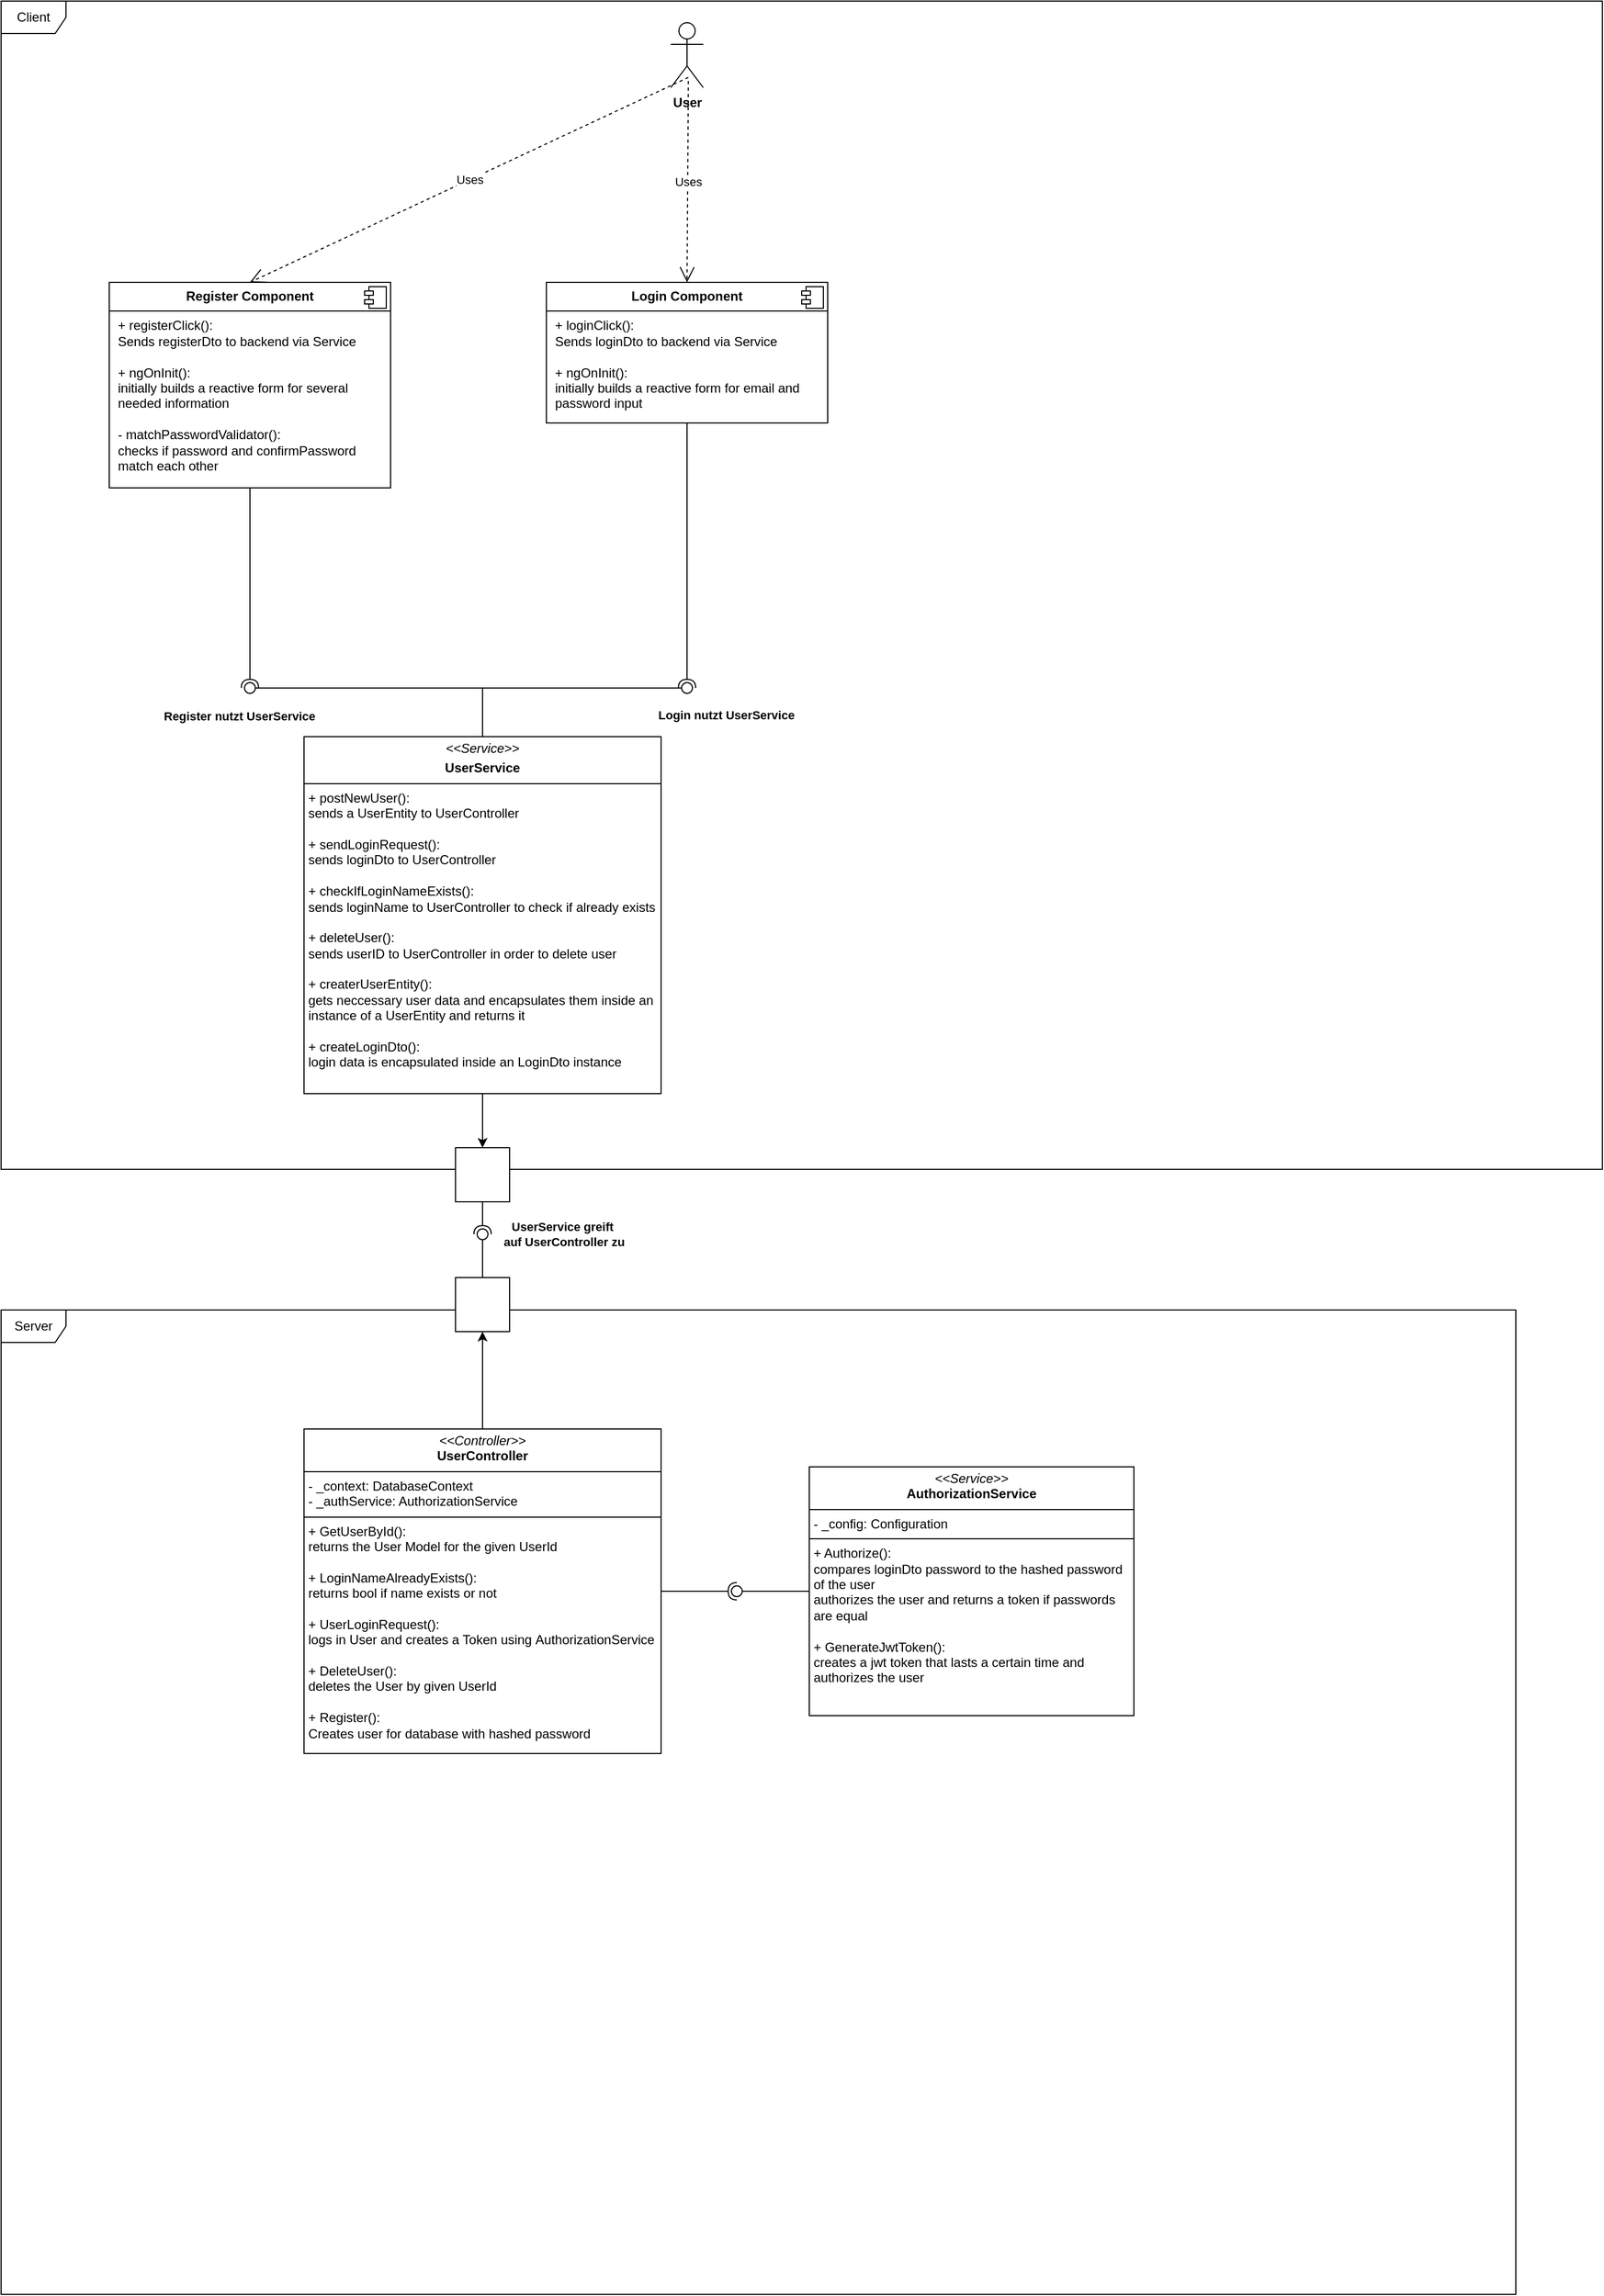 <mxfile version="27.1.5">
  <diagram name="Seite-1" id="PKEbjvstEnVtREmcZfOJ">
    <mxGraphModel dx="2894" dy="2122" grid="1" gridSize="10" guides="1" tooltips="1" connect="1" arrows="1" fold="1" page="1" pageScale="1" pageWidth="827" pageHeight="1169" math="0" shadow="0">
      <root>
        <mxCell id="0" />
        <mxCell id="1" parent="0" />
        <mxCell id="MedgQwC-AZoW-t7zYg1U-3" value="&lt;b&gt;User&lt;/b&gt;" style="shape=umlActor;verticalLabelPosition=bottom;verticalAlign=top;html=1;" parent="1" vertex="1">
          <mxGeometry x="399" y="-200" width="30" height="60" as="geometry" />
        </mxCell>
        <mxCell id="MedgQwC-AZoW-t7zYg1U-4" value="Uses" style="endArrow=open;endSize=12;dashed=1;html=1;rounded=0;entryX=0.5;entryY=0;entryDx=0;entryDy=0;exitX=0.54;exitY=0.897;exitDx=0;exitDy=0;exitPerimeter=0;" parent="1" source="MedgQwC-AZoW-t7zYg1U-3" target="MedgQwC-AZoW-t7zYg1U-6" edge="1">
          <mxGeometry width="160" relative="1" as="geometry">
            <mxPoint x="-35" y="85" as="sourcePoint" />
            <mxPoint x="50" y="85" as="targetPoint" />
          </mxGeometry>
        </mxCell>
        <mxCell id="MedgQwC-AZoW-t7zYg1U-6" value="&lt;p style=&quot;margin:0px;margin-top:6px;text-align:center;&quot;&gt;&lt;b&gt;Login Component&lt;/b&gt;&lt;/p&gt;&lt;hr size=&quot;1&quot; style=&quot;border-style:solid;&quot;&gt;&lt;p style=&quot;margin:0px;margin-left:8px;&quot;&gt;+ loginClick():&amp;nbsp;&lt;/p&gt;&lt;p style=&quot;margin:0px;margin-left:8px;&quot;&gt;Sends loginDto to backend via Service&lt;/p&gt;&lt;p style=&quot;margin:0px;margin-left:8px;&quot;&gt;&lt;br&gt;+ ngOnInit():&amp;nbsp;&lt;/p&gt;&lt;p style=&quot;margin:0px;margin-left:8px;&quot;&gt;initially builds a reactive form&amp;nbsp;&lt;span style=&quot;background-color: initial;&quot;&gt;for email and password input&lt;/span&gt;&lt;/p&gt;" style="align=left;overflow=fill;html=1;dropTarget=0;whiteSpace=wrap;" parent="1" vertex="1">
          <mxGeometry x="284" y="40" width="260" height="130" as="geometry" />
        </mxCell>
        <mxCell id="MedgQwC-AZoW-t7zYg1U-7" value="" style="shape=component;jettyWidth=8;jettyHeight=4;" parent="MedgQwC-AZoW-t7zYg1U-6" vertex="1">
          <mxGeometry x="1" width="20" height="20" relative="1" as="geometry">
            <mxPoint x="-24" y="4" as="offset" />
          </mxGeometry>
        </mxCell>
        <mxCell id="MedgQwC-AZoW-t7zYg1U-10" value="&lt;p style=&quot;margin:0px;margin-top:6px;text-align:center;&quot;&gt;&lt;b&gt;Register Component&lt;/b&gt;&lt;/p&gt;&lt;hr size=&quot;1&quot; style=&quot;border-style:solid;&quot;&gt;&lt;p style=&quot;margin:0px;margin-left:8px;&quot;&gt;+ registerClick():&amp;nbsp;&lt;/p&gt;&lt;p style=&quot;margin:0px;margin-left:8px;&quot;&gt;Sends registerDto to backend via Service&lt;/p&gt;&lt;p style=&quot;margin:0px;margin-left:8px;&quot;&gt;&lt;br&gt;+ ngOnInit():&amp;nbsp;&lt;/p&gt;&lt;p style=&quot;margin:0px;margin-left:8px;&quot;&gt;initially builds a reactive form&lt;span style=&quot;background-color: initial;&quot;&gt;&amp;nbsp;for several needed information&lt;/span&gt;&lt;/p&gt;&lt;p style=&quot;margin:0px;margin-left:8px;&quot;&gt;&lt;span style=&quot;background-color: initial;&quot;&gt;&amp;nbsp;&lt;/span&gt;&lt;/p&gt;&lt;p style=&quot;margin:0px;margin-left:8px;&quot;&gt;- matchPasswordValidator():&lt;/p&gt;&lt;p style=&quot;margin:0px;margin-left:8px;&quot;&gt;checks if password and confirmPassword match each other&lt;/p&gt;" style="align=left;overflow=fill;html=1;dropTarget=0;whiteSpace=wrap;" parent="1" vertex="1">
          <mxGeometry x="-120" y="40" width="260" height="190" as="geometry" />
        </mxCell>
        <mxCell id="MedgQwC-AZoW-t7zYg1U-11" value="" style="shape=component;jettyWidth=8;jettyHeight=4;" parent="MedgQwC-AZoW-t7zYg1U-10" vertex="1">
          <mxGeometry x="1" width="20" height="20" relative="1" as="geometry">
            <mxPoint x="-24" y="4" as="offset" />
          </mxGeometry>
        </mxCell>
        <mxCell id="MedgQwC-AZoW-t7zYg1U-12" value="Uses" style="endArrow=open;endSize=12;dashed=1;html=1;rounded=0;entryX=0.5;entryY=0;entryDx=0;entryDy=0;exitX=0.54;exitY=0.843;exitDx=0;exitDy=0;exitPerimeter=0;" parent="1" source="MedgQwC-AZoW-t7zYg1U-3" target="MedgQwC-AZoW-t7zYg1U-10" edge="1">
          <mxGeometry width="160" relative="1" as="geometry">
            <mxPoint x="140" y="40" as="sourcePoint" />
            <mxPoint x="219" y="155" as="targetPoint" />
          </mxGeometry>
        </mxCell>
        <mxCell id="MedgQwC-AZoW-t7zYg1U-14" value="&lt;p style=&quot;margin:0px;margin-top:4px;text-align:center;&quot;&gt;&lt;i style=&quot;background-color: initial;&quot;&gt;&amp;lt;&amp;lt;Service&amp;gt;&amp;gt;&lt;/i&gt;&lt;/p&gt;&lt;p style=&quot;margin:0px;margin-top:4px;text-align:center;&quot;&gt;&lt;b&gt;UserService&lt;/b&gt;&lt;/p&gt;&lt;hr size=&quot;1&quot; style=&quot;border-style:solid;&quot;&gt;&lt;p style=&quot;margin:0px;margin-left:4px;&quot;&gt;+ postNewUser():&lt;/p&gt;&lt;p style=&quot;margin:0px;margin-left:4px;&quot;&gt;sends a UserEntity to UserController&lt;/p&gt;&lt;p style=&quot;margin:0px;margin-left:4px;&quot;&gt;&lt;br&gt;+ sendLoginRequest():&lt;/p&gt;&lt;p style=&quot;margin:0px;margin-left:4px;&quot;&gt;sends loginDto to UserController&lt;/p&gt;&lt;p style=&quot;margin:0px;margin-left:4px;&quot;&gt;&lt;br&gt;&lt;/p&gt;&lt;p style=&quot;margin:0px;margin-left:4px;&quot;&gt;+ checkIfLoginNameExists():&lt;/p&gt;&lt;p style=&quot;margin:0px;margin-left:4px;&quot;&gt;sends loginName to UserController to check if already exists&lt;/p&gt;&lt;p style=&quot;margin:0px;margin-left:4px;&quot;&gt;&lt;br&gt;&lt;/p&gt;&lt;p style=&quot;margin:0px;margin-left:4px;&quot;&gt;+ deleteUser():&lt;/p&gt;&lt;p style=&quot;margin:0px;margin-left:4px;&quot;&gt;sends userID to UserController&amp;nbsp;&lt;span style=&quot;background-color: initial;&quot;&gt;in order to delete user&lt;/span&gt;&lt;/p&gt;&lt;p style=&quot;margin:0px;margin-left:4px;&quot;&gt;&lt;span style=&quot;background-color: initial;&quot;&gt;&lt;br&gt;&lt;/span&gt;&lt;/p&gt;&lt;p style=&quot;margin:0px;margin-left:4px;&quot;&gt;&lt;span style=&quot;background-color: initial;&quot;&gt;+ createrUserEntity():&lt;/span&gt;&lt;/p&gt;&lt;p style=&quot;margin:0px;margin-left:4px;&quot;&gt;&lt;span style=&quot;background-color: initial;&quot;&gt;gets neccessary user data and encapsulates them inside an instance of a UserEntity and returns it&lt;/span&gt;&lt;/p&gt;&lt;p style=&quot;margin:0px;margin-left:4px;&quot;&gt;&lt;span style=&quot;background-color: initial;&quot;&gt;&lt;br&gt;&lt;/span&gt;&lt;/p&gt;&lt;p style=&quot;margin:0px;margin-left:4px;&quot;&gt;&lt;span style=&quot;background-color: initial;&quot;&gt;+ createLoginDto():&lt;/span&gt;&lt;/p&gt;&lt;p style=&quot;margin:0px;margin-left:4px;&quot;&gt;&lt;span style=&quot;background-color: initial;&quot;&gt;login data is encapsulated inside an LoginDto instance&lt;/span&gt;&lt;/p&gt;" style="verticalAlign=top;align=left;overflow=fill;html=1;whiteSpace=wrap;" parent="1" vertex="1">
          <mxGeometry x="60" y="460" width="330" height="330" as="geometry" />
        </mxCell>
        <mxCell id="MedgQwC-AZoW-t7zYg1U-20" value="" style="ellipse;whiteSpace=wrap;html=1;align=center;aspect=fixed;fillColor=none;strokeColor=none;resizable=0;perimeter=centerPerimeter;rotatable=0;allowArrows=0;points=[];outlineConnect=1;" parent="1" vertex="1">
          <mxGeometry x="220" y="220" width="10" height="10" as="geometry" />
        </mxCell>
        <mxCell id="MedgQwC-AZoW-t7zYg1U-22" value="" style="rounded=0;orthogonalLoop=1;jettySize=auto;html=1;endArrow=halfCircle;endFill=0;endSize=6;strokeWidth=1;sketch=0;exitX=0.5;exitY=1;exitDx=0;exitDy=0;entryX=0.911;entryY=0.778;entryDx=0;entryDy=0;entryPerimeter=0;" parent="1" source="MedgQwC-AZoW-t7zYg1U-10" target="MedgQwC-AZoW-t7zYg1U-24" edge="1">
          <mxGeometry relative="1" as="geometry">
            <mxPoint y="320" as="sourcePoint" />
            <mxPoint x="10" y="410" as="targetPoint" />
          </mxGeometry>
        </mxCell>
        <mxCell id="6aH_EEc_IB8oXvXc5yen-15" value="&lt;b&gt;Register nutzt&amp;nbsp;&lt;/b&gt;&lt;b style=&quot;color: light-dark(rgb(0, 0, 0), rgb(255, 255, 255)); background-color: light-dark(#ffffff, var(--ge-dark-color, #121212));&quot;&gt;UserService&lt;/b&gt;" style="edgeLabel;html=1;align=center;verticalAlign=middle;resizable=0;points=[];" vertex="1" connectable="0" parent="MedgQwC-AZoW-t7zYg1U-22">
          <mxGeometry x="0.232" y="4" relative="1" as="geometry">
            <mxPoint x="-14" y="97" as="offset" />
          </mxGeometry>
        </mxCell>
        <mxCell id="MedgQwC-AZoW-t7zYg1U-23" value="" style="rounded=0;orthogonalLoop=1;jettySize=auto;html=1;endArrow=oval;endFill=0;sketch=0;sourcePerimeterSpacing=0;targetPerimeterSpacing=0;endSize=10;exitX=0.5;exitY=0;exitDx=0;exitDy=0;" parent="1" source="MedgQwC-AZoW-t7zYg1U-14" target="MedgQwC-AZoW-t7zYg1U-24" edge="1">
          <mxGeometry relative="1" as="geometry">
            <mxPoint x="220" y="420" as="sourcePoint" />
            <Array as="points">
              <mxPoint x="225" y="415" />
            </Array>
          </mxGeometry>
        </mxCell>
        <mxCell id="MedgQwC-AZoW-t7zYg1U-24" value="" style="ellipse;whiteSpace=wrap;html=1;align=center;aspect=fixed;fillColor=none;strokeColor=none;resizable=0;perimeter=centerPerimeter;rotatable=0;allowArrows=0;points=[];outlineConnect=1;" parent="1" vertex="1">
          <mxGeometry x="5" y="410" width="10" height="10" as="geometry" />
        </mxCell>
        <mxCell id="MedgQwC-AZoW-t7zYg1U-25" value="" style="rounded=0;orthogonalLoop=1;jettySize=auto;html=1;endArrow=halfCircle;endFill=0;endSize=6;strokeWidth=1;sketch=0;exitX=0.5;exitY=1;exitDx=0;exitDy=0;" parent="1" source="MedgQwC-AZoW-t7zYg1U-6" target="MedgQwC-AZoW-t7zYg1U-27" edge="1">
          <mxGeometry relative="1" as="geometry">
            <mxPoint x="440" y="415" as="sourcePoint" />
          </mxGeometry>
        </mxCell>
        <mxCell id="MedgQwC-AZoW-t7zYg1U-26" value="" style="rounded=0;orthogonalLoop=1;jettySize=auto;html=1;endArrow=oval;endFill=0;sketch=0;sourcePerimeterSpacing=0;targetPerimeterSpacing=0;endSize=10;exitX=0.5;exitY=0;exitDx=0;exitDy=0;" parent="1" source="MedgQwC-AZoW-t7zYg1U-14" target="MedgQwC-AZoW-t7zYg1U-27" edge="1">
          <mxGeometry relative="1" as="geometry">
            <mxPoint x="370" y="370" as="sourcePoint" />
            <Array as="points">
              <mxPoint x="225" y="415" />
            </Array>
          </mxGeometry>
        </mxCell>
        <mxCell id="MedgQwC-AZoW-t7zYg1U-27" value="" style="ellipse;whiteSpace=wrap;html=1;align=center;aspect=fixed;fillColor=none;strokeColor=none;resizable=0;perimeter=centerPerimeter;rotatable=0;allowArrows=0;points=[];outlineConnect=1;" parent="1" vertex="1">
          <mxGeometry x="409" y="410" width="10" height="10" as="geometry" />
        </mxCell>
        <mxCell id="MedgQwC-AZoW-t7zYg1U-28" value="Client" style="shape=umlFrame;whiteSpace=wrap;html=1;pointerEvents=0;" parent="1" vertex="1">
          <mxGeometry x="-220" y="-220" width="1480" height="1080" as="geometry" />
        </mxCell>
        <mxCell id="MedgQwC-AZoW-t7zYg1U-31" value="&lt;p style=&quot;margin:0px;margin-top:4px;text-align:center;&quot;&gt;&lt;i&gt;&amp;lt;&amp;lt;Controller&amp;gt;&amp;gt;&lt;/i&gt;&lt;br&gt;&lt;b&gt;UserController&lt;/b&gt;&lt;/p&gt;&lt;hr size=&quot;1&quot; style=&quot;border-style:solid;&quot;&gt;&lt;p style=&quot;margin:0px;margin-left:4px;&quot;&gt;- _context: DatabaseContext&lt;br&gt;- _authService: AuthorizationService&lt;/p&gt;&lt;hr size=&quot;1&quot; style=&quot;border-style:solid;&quot;&gt;&lt;p style=&quot;margin:0px;margin-left:4px;&quot;&gt;+ GetUserById():&amp;nbsp;&lt;/p&gt;&lt;p style=&quot;margin:0px;margin-left:4px;&quot;&gt;returns the User Model for the given UserId&lt;/p&gt;&lt;p style=&quot;margin:0px;margin-left:4px;&quot;&gt;&lt;br&gt;+ LoginNameAlreadyExists():&lt;/p&gt;&lt;p style=&quot;margin:0px;margin-left:4px;&quot;&gt;returns bool if name exists or not&lt;/p&gt;&lt;p style=&quot;margin:0px;margin-left:4px;&quot;&gt;&lt;br&gt;&lt;/p&gt;&lt;p style=&quot;margin:0px;margin-left:4px;&quot;&gt;+ UserLoginRequest():&lt;/p&gt;&lt;p style=&quot;margin:0px;margin-left:4px;&quot;&gt;logs in User and creates a Token using&amp;nbsp;&lt;span style=&quot;background-color: initial;&quot;&gt;AuthorizationService&lt;/span&gt;&lt;/p&gt;&lt;p style=&quot;margin:0px;margin-left:4px;&quot;&gt;&lt;br&gt;&lt;/p&gt;&lt;p style=&quot;margin:0px;margin-left:4px;&quot;&gt;+ DeleteUser():&lt;/p&gt;&lt;p style=&quot;margin:0px;margin-left:4px;&quot;&gt;deletes the User by given UserId&lt;/p&gt;&lt;p style=&quot;margin:0px;margin-left:4px;&quot;&gt;&lt;br&gt;&lt;/p&gt;&lt;p style=&quot;margin:0px;margin-left:4px;&quot;&gt;+ Register():&lt;/p&gt;&lt;p style=&quot;margin:0px;margin-left:4px;&quot;&gt;Creates user for database with hashed password&lt;/p&gt;" style="verticalAlign=top;align=left;overflow=fill;html=1;whiteSpace=wrap;" parent="1" vertex="1">
          <mxGeometry x="60" y="1100" width="330" height="300" as="geometry" />
        </mxCell>
        <mxCell id="6aH_EEc_IB8oXvXc5yen-4" value="" style="rounded=0;orthogonalLoop=1;jettySize=auto;html=1;endArrow=halfCircle;endFill=0;endSize=6;strokeWidth=1;sketch=0;exitX=0.5;exitY=1;exitDx=0;exitDy=0;" edge="1" parent="1" source="6aH_EEc_IB8oXvXc5yen-8">
          <mxGeometry relative="1" as="geometry">
            <mxPoint x="220" y="985" as="sourcePoint" />
            <mxPoint x="225" y="920" as="targetPoint" />
          </mxGeometry>
        </mxCell>
        <mxCell id="6aH_EEc_IB8oXvXc5yen-5" value="" style="rounded=0;orthogonalLoop=1;jettySize=auto;html=1;endArrow=oval;endFill=0;sketch=0;sourcePerimeterSpacing=0;targetPerimeterSpacing=0;endSize=10;exitX=0.5;exitY=0;exitDx=0;exitDy=0;" edge="1" parent="1" source="6aH_EEc_IB8oXvXc5yen-11">
          <mxGeometry relative="1" as="geometry">
            <mxPoint x="180" y="985" as="sourcePoint" />
            <mxPoint x="225" y="920" as="targetPoint" />
          </mxGeometry>
        </mxCell>
        <mxCell id="6aH_EEc_IB8oXvXc5yen-17" value="&lt;b&gt;UserService greift&amp;nbsp;&lt;/b&gt;&lt;div&gt;&lt;b&gt;auf UserController zu&lt;/b&gt;&lt;/div&gt;" style="edgeLabel;html=1;align=center;verticalAlign=middle;resizable=0;points=[];" vertex="1" connectable="0" parent="6aH_EEc_IB8oXvXc5yen-5">
          <mxGeometry x="-0.36" y="2" relative="1" as="geometry">
            <mxPoint x="77" y="-27" as="offset" />
          </mxGeometry>
        </mxCell>
        <mxCell id="6aH_EEc_IB8oXvXc5yen-6" value="" style="ellipse;whiteSpace=wrap;html=1;align=center;aspect=fixed;fillColor=none;strokeColor=none;resizable=0;perimeter=centerPerimeter;rotatable=0;allowArrows=0;points=[];outlineConnect=1;" vertex="1" parent="1">
          <mxGeometry x="195" y="980" width="10" height="10" as="geometry" />
        </mxCell>
        <mxCell id="6aH_EEc_IB8oXvXc5yen-7" value="Server" style="shape=umlFrame;whiteSpace=wrap;html=1;pointerEvents=0;" vertex="1" parent="1">
          <mxGeometry x="-220" y="990" width="1400" height="910" as="geometry" />
        </mxCell>
        <mxCell id="6aH_EEc_IB8oXvXc5yen-8" value="" style="rounded=0;whiteSpace=wrap;html=1;" vertex="1" parent="1">
          <mxGeometry x="200" y="840" width="50" height="50" as="geometry" />
        </mxCell>
        <mxCell id="6aH_EEc_IB8oXvXc5yen-11" value="" style="rounded=0;whiteSpace=wrap;html=1;" vertex="1" parent="1">
          <mxGeometry x="200" y="960" width="50" height="50" as="geometry" />
        </mxCell>
        <mxCell id="6aH_EEc_IB8oXvXc5yen-13" value="" style="endArrow=classic;html=1;rounded=0;exitX=0.5;exitY=0;exitDx=0;exitDy=0;entryX=0.5;entryY=1;entryDx=0;entryDy=0;" edge="1" parent="1" source="MedgQwC-AZoW-t7zYg1U-31" target="6aH_EEc_IB8oXvXc5yen-11">
          <mxGeometry width="50" height="50" relative="1" as="geometry">
            <mxPoint x="90" y="1030" as="sourcePoint" />
            <mxPoint x="140" y="980" as="targetPoint" />
          </mxGeometry>
        </mxCell>
        <mxCell id="6aH_EEc_IB8oXvXc5yen-14" value="" style="endArrow=classic;html=1;rounded=0;exitX=0.5;exitY=1;exitDx=0;exitDy=0;entryX=0.5;entryY=0;entryDx=0;entryDy=0;" edge="1" parent="1" source="MedgQwC-AZoW-t7zYg1U-14" target="6aH_EEc_IB8oXvXc5yen-8">
          <mxGeometry width="50" height="50" relative="1" as="geometry">
            <mxPoint x="280" y="850" as="sourcePoint" />
            <mxPoint x="330" y="800" as="targetPoint" />
          </mxGeometry>
        </mxCell>
        <mxCell id="6aH_EEc_IB8oXvXc5yen-16" value="&lt;b&gt;Login nutzt&amp;nbsp;&lt;/b&gt;&lt;b style=&quot;background-color: light-dark(#ffffff, var(--ge-dark-color, #121212)); color: light-dark(rgb(0, 0, 0), rgb(255, 255, 255));&quot;&gt;UserService&lt;/b&gt;" style="edgeLabel;html=1;align=center;verticalAlign=middle;resizable=0;points=[];" vertex="1" connectable="0" parent="1">
          <mxGeometry x="450" y="440" as="geometry" />
        </mxCell>
        <mxCell id="6aH_EEc_IB8oXvXc5yen-27" value="&lt;p style=&quot;margin:0px;margin-top:4px;text-align:center;&quot;&gt;&lt;i&gt;&amp;lt;&amp;lt;Service&amp;gt;&amp;gt;&lt;/i&gt;&lt;br&gt;&lt;b&gt;AuthorizationService&lt;/b&gt;&lt;/p&gt;&lt;hr size=&quot;1&quot; style=&quot;border-style:solid;&quot;&gt;&lt;p style=&quot;margin:0px;margin-left:4px;&quot;&gt;- _config: Configuration&lt;br&gt;&lt;/p&gt;&lt;hr size=&quot;1&quot; style=&quot;border-style:solid;&quot;&gt;&lt;p style=&quot;margin:0px;margin-left:4px;&quot;&gt;+ Authorize():&lt;/p&gt;&lt;p style=&quot;margin:0px;margin-left:4px;&quot;&gt;compares loginDto password to the hashed password of the user&lt;/p&gt;&lt;p style=&quot;margin:0px;margin-left:4px;&quot;&gt;authorizes the user and returns a token if passwords are equal&lt;/p&gt;&lt;p style=&quot;margin:0px;margin-left:4px;&quot;&gt;&lt;br&gt;+ GenerateJwtToken():&lt;/p&gt;&lt;p style=&quot;margin:0px;margin-left:4px;&quot;&gt;creates a jwt token that lasts a certain time and authorizes the user&lt;/p&gt;" style="verticalAlign=top;align=left;overflow=fill;html=1;whiteSpace=wrap;" vertex="1" parent="1">
          <mxGeometry x="527" y="1135" width="300" height="230" as="geometry" />
        </mxCell>
        <mxCell id="6aH_EEc_IB8oXvXc5yen-31" value="" style="rounded=0;orthogonalLoop=1;jettySize=auto;html=1;endArrow=halfCircle;endFill=0;endSize=6;strokeWidth=1;sketch=0;exitX=1;exitY=0.5;exitDx=0;exitDy=0;" edge="1" parent="1" source="MedgQwC-AZoW-t7zYg1U-31">
          <mxGeometry relative="1" as="geometry">
            <mxPoint x="460" y="1235" as="sourcePoint" />
            <mxPoint x="460" y="1250" as="targetPoint" />
          </mxGeometry>
        </mxCell>
        <mxCell id="6aH_EEc_IB8oXvXc5yen-32" value="" style="rounded=0;orthogonalLoop=1;jettySize=auto;html=1;endArrow=oval;endFill=0;sketch=0;sourcePerimeterSpacing=0;targetPerimeterSpacing=0;endSize=10;exitX=0;exitY=0.5;exitDx=0;exitDy=0;" edge="1" parent="1" source="6aH_EEc_IB8oXvXc5yen-27">
          <mxGeometry relative="1" as="geometry">
            <mxPoint x="420" y="1235" as="sourcePoint" />
            <mxPoint x="460" y="1250" as="targetPoint" />
          </mxGeometry>
        </mxCell>
        <mxCell id="6aH_EEc_IB8oXvXc5yen-33" value="" style="ellipse;whiteSpace=wrap;html=1;align=center;aspect=fixed;fillColor=none;strokeColor=none;resizable=0;perimeter=centerPerimeter;rotatable=0;allowArrows=0;points=[];outlineConnect=1;" vertex="1" parent="1">
          <mxGeometry x="435" y="1230" width="10" height="10" as="geometry" />
        </mxCell>
      </root>
    </mxGraphModel>
  </diagram>
</mxfile>
